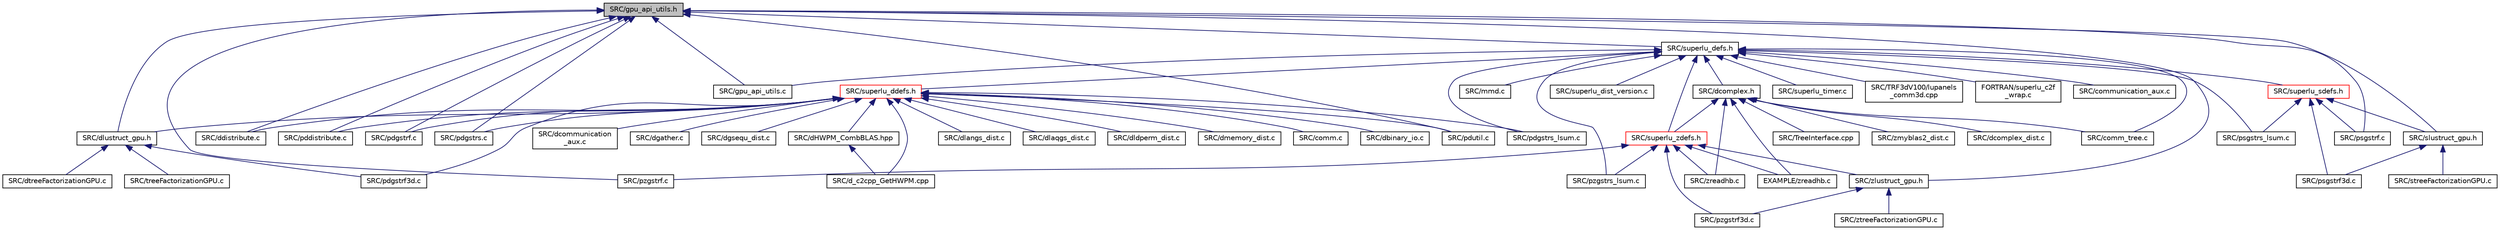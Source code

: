 digraph "SRC/gpu_api_utils.h"
{
 // LATEX_PDF_SIZE
  edge [fontname="Helvetica",fontsize="10",labelfontname="Helvetica",labelfontsize="10"];
  node [fontname="Helvetica",fontsize="10",shape=record];
  Node1 [label="SRC/gpu_api_utils.h",height=0.2,width=0.4,color="black", fillcolor="grey75", style="filled", fontcolor="black",tooltip=" "];
  Node1 -> Node2 [dir="back",color="midnightblue",fontsize="10",style="solid",fontname="Helvetica"];
  Node2 [label="SRC/ddistribute.c",height=0.2,width=0.4,color="black", fillcolor="white", style="filled",URL="$ddistribute_8c.html",tooltip="Distribute the matrix onto the 2D process mesh."];
  Node1 -> Node3 [dir="back",color="midnightblue",fontsize="10",style="solid",fontname="Helvetica"];
  Node3 [label="SRC/dlustruct_gpu.h",height=0.2,width=0.4,color="black", fillcolor="white", style="filled",URL="$dlustruct__gpu_8h.html",tooltip="Descriptions and declarations for structures used in GPU."];
  Node3 -> Node4 [dir="back",color="midnightblue",fontsize="10",style="solid",fontname="Helvetica"];
  Node4 [label="SRC/dtreeFactorizationGPU.c",height=0.2,width=0.4,color="black", fillcolor="white", style="filled",URL="$dtreeFactorizationGPU_8c.html",tooltip="Factorization routines for the subtree using 2D process grid, with GPUs."];
  Node3 -> Node5 [dir="back",color="midnightblue",fontsize="10",style="solid",fontname="Helvetica"];
  Node5 [label="SRC/pdgstrf3d.c",height=0.2,width=0.4,color="black", fillcolor="white", style="filled",URL="$pdgstrf3d_8c.html",tooltip="Performs LU factorization in 3D process grid."];
  Node3 -> Node6 [dir="back",color="midnightblue",fontsize="10",style="solid",fontname="Helvetica"];
  Node6 [label="SRC/treeFactorizationGPU.c",height=0.2,width=0.4,color="black", fillcolor="white", style="filled",URL="$treeFactorizationGPU_8c.html",tooltip=" "];
  Node1 -> Node7 [dir="back",color="midnightblue",fontsize="10",style="solid",fontname="Helvetica"];
  Node7 [label="SRC/gpu_api_utils.c",height=0.2,width=0.4,color="black", fillcolor="white", style="filled",URL="$gpu__api__utils_8c.html",tooltip=" "];
  Node1 -> Node8 [dir="back",color="midnightblue",fontsize="10",style="solid",fontname="Helvetica"];
  Node8 [label="SRC/pddistribute.c",height=0.2,width=0.4,color="black", fillcolor="white", style="filled",URL="$pddistribute_8c.html",tooltip="Re-distribute A on the 2D process mesh."];
  Node1 -> Node9 [dir="back",color="midnightblue",fontsize="10",style="solid",fontname="Helvetica"];
  Node9 [label="SRC/pdgstrf.c",height=0.2,width=0.4,color="black", fillcolor="white", style="filled",URL="$pdgstrf_8c.html",tooltip="Performs LU factorization in parallel."];
  Node1 -> Node10 [dir="back",color="midnightblue",fontsize="10",style="solid",fontname="Helvetica"];
  Node10 [label="SRC/pdgstrs.c",height=0.2,width=0.4,color="black", fillcolor="white", style="filled",URL="$pdgstrs_8c.html",tooltip="Solves a system of distributed linear equations A*X = B with a general N-by-N matrix A using the LU f..."];
  Node1 -> Node11 [dir="back",color="midnightblue",fontsize="10",style="solid",fontname="Helvetica"];
  Node11 [label="SRC/pdutil.c",height=0.2,width=0.4,color="black", fillcolor="white", style="filled",URL="$pdutil_8c.html",tooltip="Several matrix utilities."];
  Node1 -> Node12 [dir="back",color="midnightblue",fontsize="10",style="solid",fontname="Helvetica"];
  Node12 [label="SRC/psgstrf.c",height=0.2,width=0.4,color="black", fillcolor="white", style="filled",URL="$psgstrf_8c.html",tooltip="Performs LU factorization in parallel."];
  Node1 -> Node13 [dir="back",color="midnightblue",fontsize="10",style="solid",fontname="Helvetica"];
  Node13 [label="SRC/pzgstrf.c",height=0.2,width=0.4,color="black", fillcolor="white", style="filled",URL="$pzgstrf_8c.html",tooltip="Performs LU factorization in parallel."];
  Node1 -> Node14 [dir="back",color="midnightblue",fontsize="10",style="solid",fontname="Helvetica"];
  Node14 [label="SRC/slustruct_gpu.h",height=0.2,width=0.4,color="black", fillcolor="white", style="filled",URL="$slustruct__gpu_8h.html",tooltip="Descriptions and declarations for structures used in GPU."];
  Node14 -> Node15 [dir="back",color="midnightblue",fontsize="10",style="solid",fontname="Helvetica"];
  Node15 [label="SRC/psgstrf3d.c",height=0.2,width=0.4,color="black", fillcolor="white", style="filled",URL="$psgstrf3d_8c.html",tooltip="Performs LU factorization in 3D process grid."];
  Node14 -> Node16 [dir="back",color="midnightblue",fontsize="10",style="solid",fontname="Helvetica"];
  Node16 [label="SRC/streeFactorizationGPU.c",height=0.2,width=0.4,color="black", fillcolor="white", style="filled",URL="$streeFactorizationGPU_8c.html",tooltip="Factorization routines for the subtree using 2D process grid, with GPUs."];
  Node1 -> Node17 [dir="back",color="midnightblue",fontsize="10",style="solid",fontname="Helvetica"];
  Node17 [label="SRC/superlu_defs.h",height=0.2,width=0.4,color="black", fillcolor="white", style="filled",URL="$superlu__defs_8h.html",tooltip="Definitions which are precision-neutral."];
  Node17 -> Node18 [dir="back",color="midnightblue",fontsize="10",style="solid",fontname="Helvetica"];
  Node18 [label="SRC/comm_tree.c",height=0.2,width=0.4,color="black", fillcolor="white", style="filled",URL="$comm__tree_8c.html",tooltip=" "];
  Node17 -> Node19 [dir="back",color="midnightblue",fontsize="10",style="solid",fontname="Helvetica"];
  Node19 [label="SRC/communication_aux.c",height=0.2,width=0.4,color="black", fillcolor="white", style="filled",URL="$communication__aux_8c.html",tooltip="Auxiliary routines to support communication in 3D algorithms."];
  Node17 -> Node20 [dir="back",color="midnightblue",fontsize="10",style="solid",fontname="Helvetica"];
  Node20 [label="SRC/dcomplex.h",height=0.2,width=0.4,color="black", fillcolor="white", style="filled",URL="$dcomplex_8h.html",tooltip="Header for dcomplex.c."];
  Node20 -> Node18 [dir="back",color="midnightblue",fontsize="10",style="solid",fontname="Helvetica"];
  Node20 -> Node21 [dir="back",color="midnightblue",fontsize="10",style="solid",fontname="Helvetica"];
  Node21 [label="SRC/dcomplex_dist.c",height=0.2,width=0.4,color="black", fillcolor="white", style="filled",URL="$dcomplex__dist_8c.html",tooltip="Defines common arithmetic operations for complex type."];
  Node20 -> Node22 [dir="back",color="midnightblue",fontsize="10",style="solid",fontname="Helvetica"];
  Node22 [label="SRC/superlu_zdefs.h",height=0.2,width=0.4,color="red", fillcolor="white", style="filled",URL="$superlu__zdefs_8h.html",tooltip="Distributed SuperLU data types and function prototypes."];
  Node22 -> Node13 [dir="back",color="midnightblue",fontsize="10",style="solid",fontname="Helvetica"];
  Node22 -> Node35 [dir="back",color="midnightblue",fontsize="10",style="solid",fontname="Helvetica"];
  Node35 [label="SRC/pzgstrf3d.c",height=0.2,width=0.4,color="black", fillcolor="white", style="filled",URL="$pzgstrf3d_8c.html",tooltip="Performs LU factorization in 3D process grid."];
  Node22 -> Node40 [dir="back",color="midnightblue",fontsize="10",style="solid",fontname="Helvetica"];
  Node40 [label="SRC/pzgstrs_lsum.c",height=0.2,width=0.4,color="black", fillcolor="white", style="filled",URL="$pzgstrs__lsum_8c.html",tooltip="Perform local block modifications: lsum[i] -= L_i,k * X[k]."];
  Node22 -> Node55 [dir="back",color="midnightblue",fontsize="10",style="solid",fontname="Helvetica"];
  Node55 [label="SRC/zlustruct_gpu.h",height=0.2,width=0.4,color="black", fillcolor="white", style="filled",URL="$zlustruct__gpu_8h.html",tooltip="Descriptions and declarations for structures used in GPU."];
  Node55 -> Node35 [dir="back",color="midnightblue",fontsize="10",style="solid",fontname="Helvetica"];
  Node55 -> Node56 [dir="back",color="midnightblue",fontsize="10",style="solid",fontname="Helvetica"];
  Node56 [label="SRC/ztreeFactorizationGPU.c",height=0.2,width=0.4,color="black", fillcolor="white", style="filled",URL="$ztreeFactorizationGPU_8c.html",tooltip="Factorization routines for the subtree using 2D process grid, with GPUs."];
  Node22 -> Node59 [dir="back",color="midnightblue",fontsize="10",style="solid",fontname="Helvetica"];
  Node59 [label="SRC/zreadhb.c",height=0.2,width=0.4,color="black", fillcolor="white", style="filled",URL="$SRC_2zreadhb_8c.html",tooltip="Read a DOUBLE COMPLEX PRECISION matrix stored in Harwell-Boeing format."];
  Node22 -> Node95 [dir="back",color="midnightblue",fontsize="10",style="solid",fontname="Helvetica"];
  Node95 [label="EXAMPLE/zreadhb.c",height=0.2,width=0.4,color="black", fillcolor="white", style="filled",URL="$EXAMPLE_2zreadhb_8c.html",tooltip="Read a DOUBLE COMPLEX PRECISION matrix stored in Harwell-Boeing format."];
  Node20 -> Node103 [dir="back",color="midnightblue",fontsize="10",style="solid",fontname="Helvetica"];
  Node103 [label="SRC/TreeInterface.cpp",height=0.2,width=0.4,color="black", fillcolor="white", style="filled",URL="$TreeInterface_8cpp.html",tooltip=" "];
  Node20 -> Node104 [dir="back",color="midnightblue",fontsize="10",style="solid",fontname="Helvetica"];
  Node104 [label="SRC/zmyblas2_dist.c",height=0.2,width=0.4,color="black", fillcolor="white", style="filled",URL="$zmyblas2__dist_8c.html",tooltip="Level 2 BLAS operations: solves and matvec, written in C."];
  Node20 -> Node59 [dir="back",color="midnightblue",fontsize="10",style="solid",fontname="Helvetica"];
  Node20 -> Node95 [dir="back",color="midnightblue",fontsize="10",style="solid",fontname="Helvetica"];
  Node17 -> Node7 [dir="back",color="midnightblue",fontsize="10",style="solid",fontname="Helvetica"];
  Node17 -> Node105 [dir="back",color="midnightblue",fontsize="10",style="solid",fontname="Helvetica"];
  Node105 [label="SRC/mmd.c",height=0.2,width=0.4,color="black", fillcolor="white", style="filled",URL="$mmd_8c.html",tooltip="Implements the minimum degree algorithm."];
  Node17 -> Node106 [dir="back",color="midnightblue",fontsize="10",style="solid",fontname="Helvetica"];
  Node106 [label="SRC/pdgstrs_lsum.c",height=0.2,width=0.4,color="black", fillcolor="white", style="filled",URL="$pdgstrs__lsum_8c.html",tooltip="Perform local block modifications: lsum[i] -= L_i,k * X[k]."];
  Node17 -> Node107 [dir="back",color="midnightblue",fontsize="10",style="solid",fontname="Helvetica"];
  Node107 [label="SRC/psgstrs_lsum.c",height=0.2,width=0.4,color="black", fillcolor="white", style="filled",URL="$psgstrs__lsum_8c.html",tooltip="Perform local block modifications: lsum[i] -= L_i,k * X[k]."];
  Node17 -> Node40 [dir="back",color="midnightblue",fontsize="10",style="solid",fontname="Helvetica"];
  Node17 -> Node108 [dir="back",color="midnightblue",fontsize="10",style="solid",fontname="Helvetica"];
  Node108 [label="SRC/superlu_ddefs.h",height=0.2,width=0.4,color="red", fillcolor="white", style="filled",URL="$superlu__ddefs_8h.html",tooltip="Distributed SuperLU data types and function prototypes."];
  Node108 -> Node109 [dir="back",color="midnightblue",fontsize="10",style="solid",fontname="Helvetica"];
  Node109 [label="SRC/comm.c",height=0.2,width=0.4,color="black", fillcolor="white", style="filled",URL="$comm_8c.html",tooltip="Broadcast an array of dtype numbers."];
  Node108 -> Node110 [dir="back",color="midnightblue",fontsize="10",style="solid",fontname="Helvetica"];
  Node110 [label="SRC/d_c2cpp_GetHWPM.cpp",height=0.2,width=0.4,color="black", fillcolor="white", style="filled",URL="$d__c2cpp__GetHWPM_8cpp.html",tooltip="Get heavy-weight perfect matching (HWPM)."];
  Node108 -> Node111 [dir="back",color="midnightblue",fontsize="10",style="solid",fontname="Helvetica"];
  Node111 [label="SRC/dbinary_io.c",height=0.2,width=0.4,color="black", fillcolor="white", style="filled",URL="$dbinary__io_8c.html",tooltip=" "];
  Node108 -> Node112 [dir="back",color="midnightblue",fontsize="10",style="solid",fontname="Helvetica"];
  Node112 [label="SRC/dcommunication\l_aux.c",height=0.2,width=0.4,color="black", fillcolor="white", style="filled",URL="$dcommunication__aux_8c.html",tooltip=" "];
  Node108 -> Node2 [dir="back",color="midnightblue",fontsize="10",style="solid",fontname="Helvetica"];
  Node108 -> Node113 [dir="back",color="midnightblue",fontsize="10",style="solid",fontname="Helvetica"];
  Node113 [label="SRC/dgather.c",height=0.2,width=0.4,color="black", fillcolor="white", style="filled",URL="$dgather_8c.html",tooltip=" "];
  Node108 -> Node114 [dir="back",color="midnightblue",fontsize="10",style="solid",fontname="Helvetica"];
  Node114 [label="SRC/dgsequ_dist.c",height=0.2,width=0.4,color="black", fillcolor="white", style="filled",URL="$dgsequ__dist_8c.html",tooltip="Computes row and column scalings."];
  Node108 -> Node115 [dir="back",color="midnightblue",fontsize="10",style="solid",fontname="Helvetica"];
  Node115 [label="SRC/dHWPM_CombBLAS.hpp",height=0.2,width=0.4,color="black", fillcolor="white", style="filled",URL="$dHWPM__CombBLAS_8hpp.html",tooltip="Get HWPM, heavy-weight perfect matching."];
  Node115 -> Node110 [dir="back",color="midnightblue",fontsize="10",style="solid",fontname="Helvetica"];
  Node108 -> Node116 [dir="back",color="midnightblue",fontsize="10",style="solid",fontname="Helvetica"];
  Node116 [label="SRC/dlangs_dist.c",height=0.2,width=0.4,color="black", fillcolor="white", style="filled",URL="$dlangs__dist_8c.html",tooltip="Returns the value of the one norm, the infinity norm, or the element of largest value."];
  Node108 -> Node117 [dir="back",color="midnightblue",fontsize="10",style="solid",fontname="Helvetica"];
  Node117 [label="SRC/dlaqgs_dist.c",height=0.2,width=0.4,color="black", fillcolor="white", style="filled",URL="$dlaqgs__dist_8c.html",tooltip="Equilibrates a general sparse M by N matrix A."];
  Node108 -> Node118 [dir="back",color="midnightblue",fontsize="10",style="solid",fontname="Helvetica"];
  Node118 [label="SRC/dldperm_dist.c",height=0.2,width=0.4,color="black", fillcolor="white", style="filled",URL="$dldperm__dist_8c.html",tooltip="Finds a row permutation so that the matrix has large entries on the diagonal."];
  Node108 -> Node3 [dir="back",color="midnightblue",fontsize="10",style="solid",fontname="Helvetica"];
  Node108 -> Node119 [dir="back",color="midnightblue",fontsize="10",style="solid",fontname="Helvetica"];
  Node119 [label="SRC/dmemory_dist.c",height=0.2,width=0.4,color="black", fillcolor="white", style="filled",URL="$dmemory__dist_8c.html",tooltip="Memory utilities."];
  Node108 -> Node8 [dir="back",color="midnightblue",fontsize="10",style="solid",fontname="Helvetica"];
  Node108 -> Node9 [dir="back",color="midnightblue",fontsize="10",style="solid",fontname="Helvetica"];
  Node108 -> Node5 [dir="back",color="midnightblue",fontsize="10",style="solid",fontname="Helvetica"];
  Node108 -> Node10 [dir="back",color="midnightblue",fontsize="10",style="solid",fontname="Helvetica"];
  Node108 -> Node106 [dir="back",color="midnightblue",fontsize="10",style="solid",fontname="Helvetica"];
  Node108 -> Node11 [dir="back",color="midnightblue",fontsize="10",style="solid",fontname="Helvetica"];
  Node17 -> Node225 [dir="back",color="midnightblue",fontsize="10",style="solid",fontname="Helvetica"];
  Node225 [label="SRC/superlu_dist_version.c",height=0.2,width=0.4,color="black", fillcolor="white", style="filled",URL="$superlu__dist__version_8c.html",tooltip=" "];
  Node17 -> Node226 [dir="back",color="midnightblue",fontsize="10",style="solid",fontname="Helvetica"];
  Node226 [label="SRC/superlu_sdefs.h",height=0.2,width=0.4,color="red", fillcolor="white", style="filled",URL="$superlu__sdefs_8h.html",tooltip="Distributed SuperLU data types and function prototypes."];
  Node226 -> Node12 [dir="back",color="midnightblue",fontsize="10",style="solid",fontname="Helvetica"];
  Node226 -> Node15 [dir="back",color="midnightblue",fontsize="10",style="solid",fontname="Helvetica"];
  Node226 -> Node107 [dir="back",color="midnightblue",fontsize="10",style="solid",fontname="Helvetica"];
  Node226 -> Node14 [dir="back",color="midnightblue",fontsize="10",style="solid",fontname="Helvetica"];
  Node17 -> Node293 [dir="back",color="midnightblue",fontsize="10",style="solid",fontname="Helvetica"];
  Node293 [label="SRC/superlu_timer.c",height=0.2,width=0.4,color="black", fillcolor="white", style="filled",URL="$superlu__timer_8c.html",tooltip="Returns the time in seconds used by the process."];
  Node17 -> Node22 [dir="back",color="midnightblue",fontsize="10",style="solid",fontname="Helvetica"];
  Node17 -> Node186 [dir="back",color="midnightblue",fontsize="10",style="solid",fontname="Helvetica"];
  Node186 [label="SRC/TRF3dV100/lupanels\l_comm3d.cpp",height=0.2,width=0.4,color="black", fillcolor="white", style="filled",URL="$lupanels__comm3d_8cpp.html",tooltip=" "];
  Node17 -> Node294 [dir="back",color="midnightblue",fontsize="10",style="solid",fontname="Helvetica"];
  Node294 [label="FORTRAN/superlu_c2f\l_wrap.c",height=0.2,width=0.4,color="black", fillcolor="white", style="filled",URL="$superlu__c2f__wrap_8c.html",tooltip=" "];
  Node1 -> Node55 [dir="back",color="midnightblue",fontsize="10",style="solid",fontname="Helvetica"];
}
